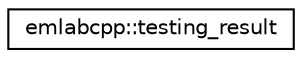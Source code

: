 digraph "Graphical Class Hierarchy"
{
 // LATEX_PDF_SIZE
  edge [fontname="Helvetica",fontsize="10",labelfontname="Helvetica",labelfontsize="10"];
  node [fontname="Helvetica",fontsize="10",shape=record];
  rankdir="LR";
  Node0 [label="emlabcpp::testing_result",height=0.2,width=0.4,color="black", fillcolor="white", style="filled",URL="$structemlabcpp_1_1testing__result.html",tooltip=" "];
}
